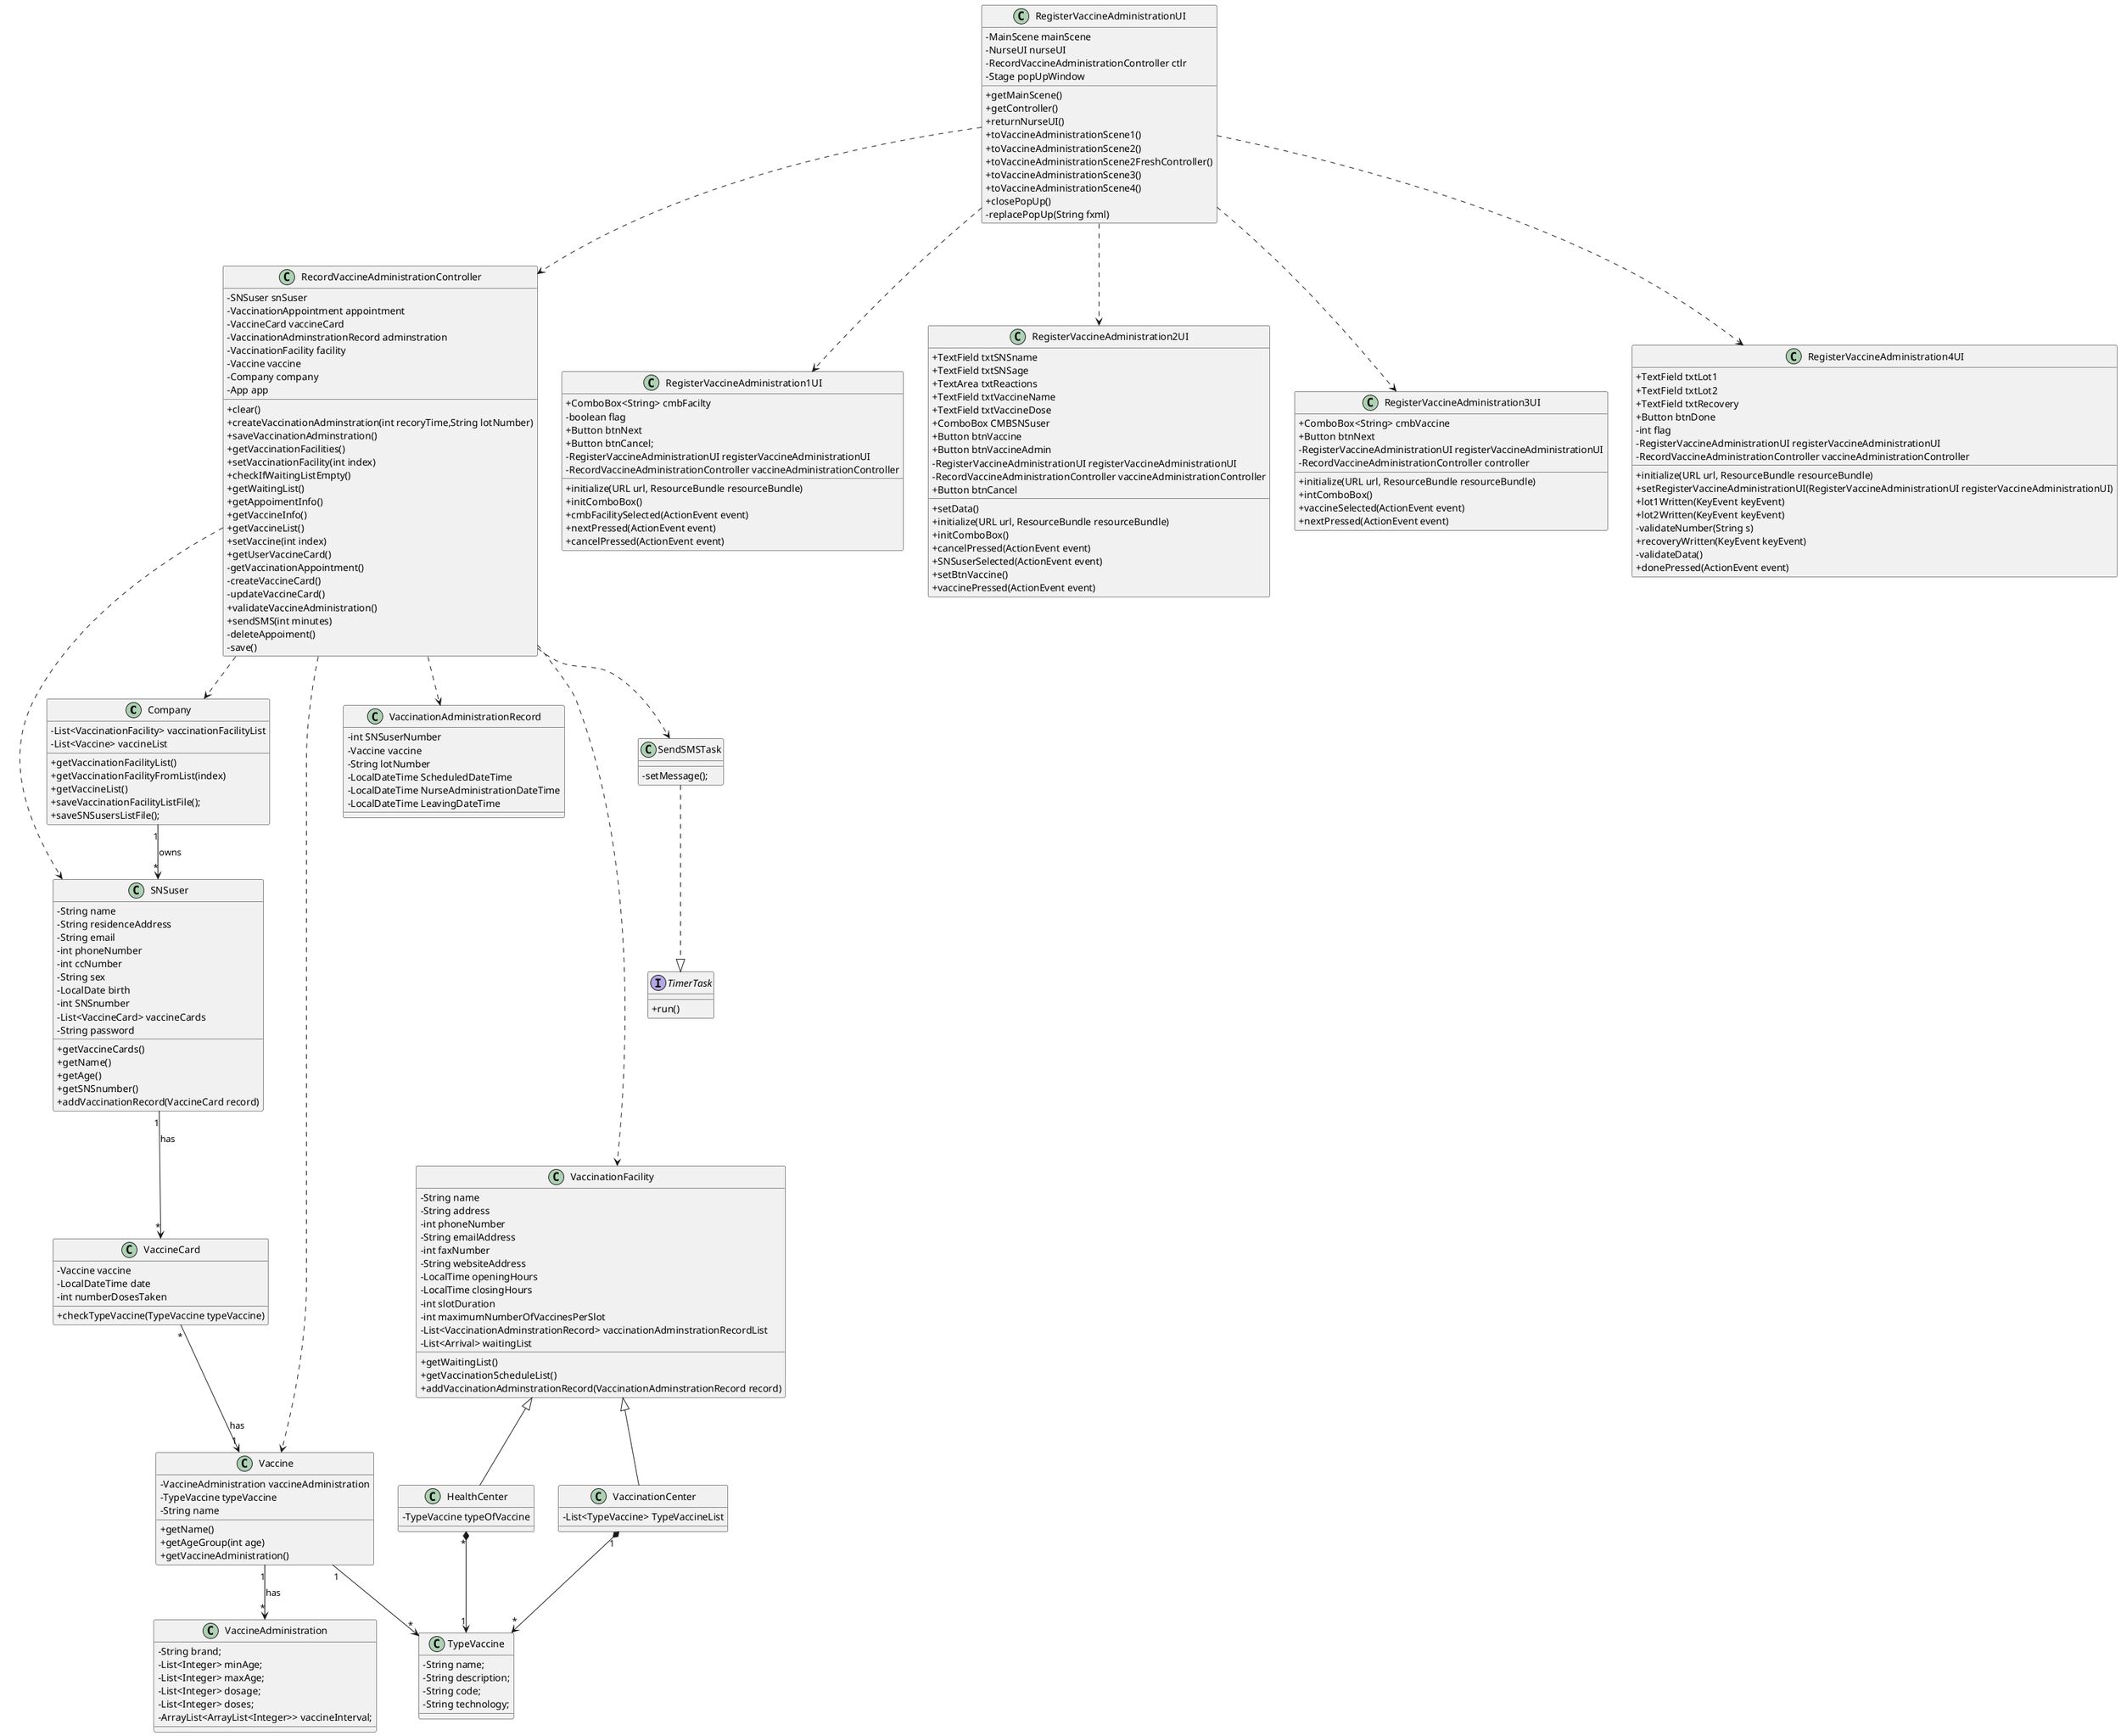 @startuml
'https://plantuml.com/class-diagram
skinparam classAttributeIconSize 0

Class Company{
-List<VaccinationFacility> vaccinationFacilityList
-List<Vaccine> vaccineList


+getVaccinationFacilityList()
+getVaccinationFacilityFromList(index)
+getVaccineList()
+saveVaccinationFacilityListFile();
+saveSNSusersListFile();
}

Class RecordVaccineAdministrationController{
-SNSuser snSuser
-VaccinationAppointment appointment
-VaccineCard vaccineCard
-VaccinationAdminstrationRecord adminstration
-VaccinationFacility facility
-Vaccine vaccine
-Company company
- App app

+clear()
+createVaccinationAdminstration(int recoryTime,String lotNumber)
+saveVaccinationAdminstration()
+getVaccinationFacilities()
+setVaccinationFacility(int index)
+checkIfWaitingListEmpty()
+getWaitingList()
+getAppoimentInfo()
+getVaccineInfo()
+getVaccineList()
+setVaccine(int index)
+getUserVaccineCard()
-getVaccinationAppointment()
-createVaccineCard()
-updateVaccineCard()
+validateVaccineAdministration()
+ sendSMS(int minutes)
-deleteAppoiment()
-save()
}


Class RegisterVaccineAdministrationUI{
-MainScene mainScene
-NurseUI nurseUI
-RecordVaccineAdministrationController ctlr
-Stage popUpWindow

+getMainScene()
+getController()
+returnNurseUI()
+toVaccineAdministrationScene1()
+toVaccineAdministrationScene2()
+toVaccineAdministrationScene2FreshController()
+toVaccineAdministrationScene3()
+toVaccineAdministrationScene4()
+closePopUp()
-replacePopUp(String fxml)
}

Class RegisterVaccineAdministration1UI{
+ComboBox<String> cmbFacilty
-boolean flag
+Button btnNext
+Button btnCancel;
-RegisterVaccineAdministrationUI registerVaccineAdministrationUI
-RecordVaccineAdministrationController vaccineAdministrationController

+initialize(URL url, ResourceBundle resourceBundle)
+initComboBox()
+cmbFacilitySelected(ActionEvent event)
+nextPressed(ActionEvent event)
+cancelPressed(ActionEvent event)
}

Class RegisterVaccineAdministration2UI{
+TextField txtSNSname
+TextField txtSNSage
+TextArea txtReactions
+TextField txtVaccineName
+TextField txtVaccineDose
+ComboBox CMBSNSuser
+Button btnVaccine
+Button btnVaccineAdmin
-RegisterVaccineAdministrationUI registerVaccineAdministrationUI
-RecordVaccineAdministrationController vaccineAdministrationController
+Button btnCancel

+setData()
+initialize(URL url, ResourceBundle resourceBundle)
+initComboBox()
+cancelPressed(ActionEvent event)
+SNSuserSelected(ActionEvent event)
+setBtnVaccine()
+vaccinePressed(ActionEvent event)
}

Class RegisterVaccineAdministration3UI{
+ComboBox<String> cmbVaccine
+Button btnNext
-RegisterVaccineAdministrationUI registerVaccineAdministrationUI
-RecordVaccineAdministrationController controller

+initialize(URL url, ResourceBundle resourceBundle)
+intComboBox()
+vaccineSelected(ActionEvent event)
+nextPressed(ActionEvent event)
}

Class RegisterVaccineAdministration4UI{
+TextField txtLot1
+TextField txtLot2
+TextField txtRecovery
+Button btnDone
-int flag
-RegisterVaccineAdministrationUI registerVaccineAdministrationUI
-RecordVaccineAdministrationController vaccineAdministrationController

+initialize(URL url, ResourceBundle resourceBundle)
+setRegisterVaccineAdministrationUI(RegisterVaccineAdministrationUI registerVaccineAdministrationUI)
+lot1Written(KeyEvent keyEvent)
+lot2Written(KeyEvent keyEvent)
-validateNumber(String s)
+recoveryWritten(KeyEvent keyEvent)
-validateData()
+donePressed(ActionEvent event)
}


Class SNSuser{
-String name
-String residenceAddress
-String email
-int phoneNumber
-int ccNumber
-String sex
-LocalDate birth
-int SNSnumber
-List<VaccineCard> vaccineCards
-String password

+getVaccineCards()
+getName()
+getAge()
+getSNSnumber()
+addVaccinationRecord(VaccineCard record)
}

Class VaccinationFacility{
-String name
-String address
-int phoneNumber
-String emailAddress
-int faxNumber
-String websiteAddress
-LocalTime openingHours
-LocalTime closingHours
-int slotDuration
-int maximumNumberOfVaccinesPerSlot
-List<VaccinationAdminstrationRecord> vaccinationAdminstrationRecordList
-List<Arrival> waitingList

+getWaitingList()
+getVaccinationScheduleList()
+addVaccinationAdminstrationRecord(VaccinationAdminstrationRecord record)
}

Class VaccinationCenter{
-List<TypeVaccine> TypeVaccineList
}

Class HealthCenter{
-TypeVaccine typeOfVaccine
}

Class VaccineCard{
-Vaccine vaccine
-LocalDateTime date
-int numberDosesTaken

+checkTypeVaccine(TypeVaccine typeVaccine)
}

Class VaccinationAdministrationRecord{
-int SNSuserNumber
-Vaccine vaccine
-String lotNumber
-LocalDateTime ScheduledDateTime
-LocalDateTime NurseAdministrationDateTime
-LocalDateTime LeavingDateTime
}

Class Vaccine{
-VaccineAdministration vaccineAdministration
-TypeVaccine typeVaccine
-String name

+getName()
+getAgeGroup(int age)
+getVaccineAdministration()
}

Class VaccineAdministration{
- String brand;
- List<Integer> minAge;
-List<Integer> maxAge;
-List<Integer> dosage;
-List<Integer> doses;
-ArrayList<ArrayList<Integer>> vaccineInterval;
}

Class TypeVaccine{
-String name;
-String description;
-String code;
-String technology;
}

Class SendSMSTask{
-setMessage();
}

Interface TimerTask{
+run()
}

RegisterVaccineAdministrationUI ..> RegisterVaccineAdministration1UI
RegisterVaccineAdministrationUI ..> RegisterVaccineAdministration2UI
RegisterVaccineAdministrationUI ..> RegisterVaccineAdministration3UI
RegisterVaccineAdministrationUI ..> RegisterVaccineAdministration4UI
RegisterVaccineAdministrationUI..> RecordVaccineAdministrationController
RecordVaccineAdministrationController..>Company
RecordVaccineAdministrationController..>VaccinationFacility
RecordVaccineAdministrationController..>SNSuser
RecordVaccineAdministrationController..>VaccinationAdministrationRecord
RecordVaccineAdministrationController..>Vaccine
RecordVaccineAdministrationController..>SendSMSTask
SendSMSTask..|>TimerTask
Company"1" -->"*"SNSuser:"owns"
SNSuser"1" -->"*"VaccineCard:"has"
VaccineCard"*"-->"1"Vaccine:"has"
Vaccine"1" -->"*"VaccineAdministration:"has"
VaccinationFacility<|--HealthCenter
VaccinationFacility<|--VaccinationCenter
HealthCenter"*"*-->"1"TypeVaccine
VaccinationCenter"1"*-->"*"TypeVaccine
Vaccine"1"-->"*"TypeVaccine

@enduml